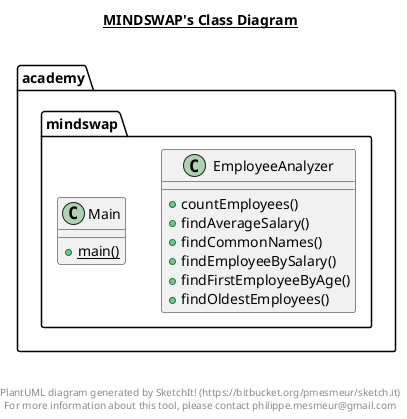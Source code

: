 @startuml

title __MINDSWAP's Class Diagram__\n

  namespace academy.mindswap {
    class academy.mindswap.EmployeeAnalyzer {
        + countEmployees()
        + findAverageSalary()
        + findCommonNames()
        + findEmployeeBySalary()
        + findFirstEmployeeByAge()
        + findOldestEmployees()
    }
  }
  

  namespace academy.mindswap {
    class academy.mindswap.Main {
        {static} + main()
    }
  }
  



right footer


PlantUML diagram generated by SketchIt! (https://bitbucket.org/pmesmeur/sketch.it)
For more information about this tool, please contact philippe.mesmeur@gmail.com
endfooter

@enduml

